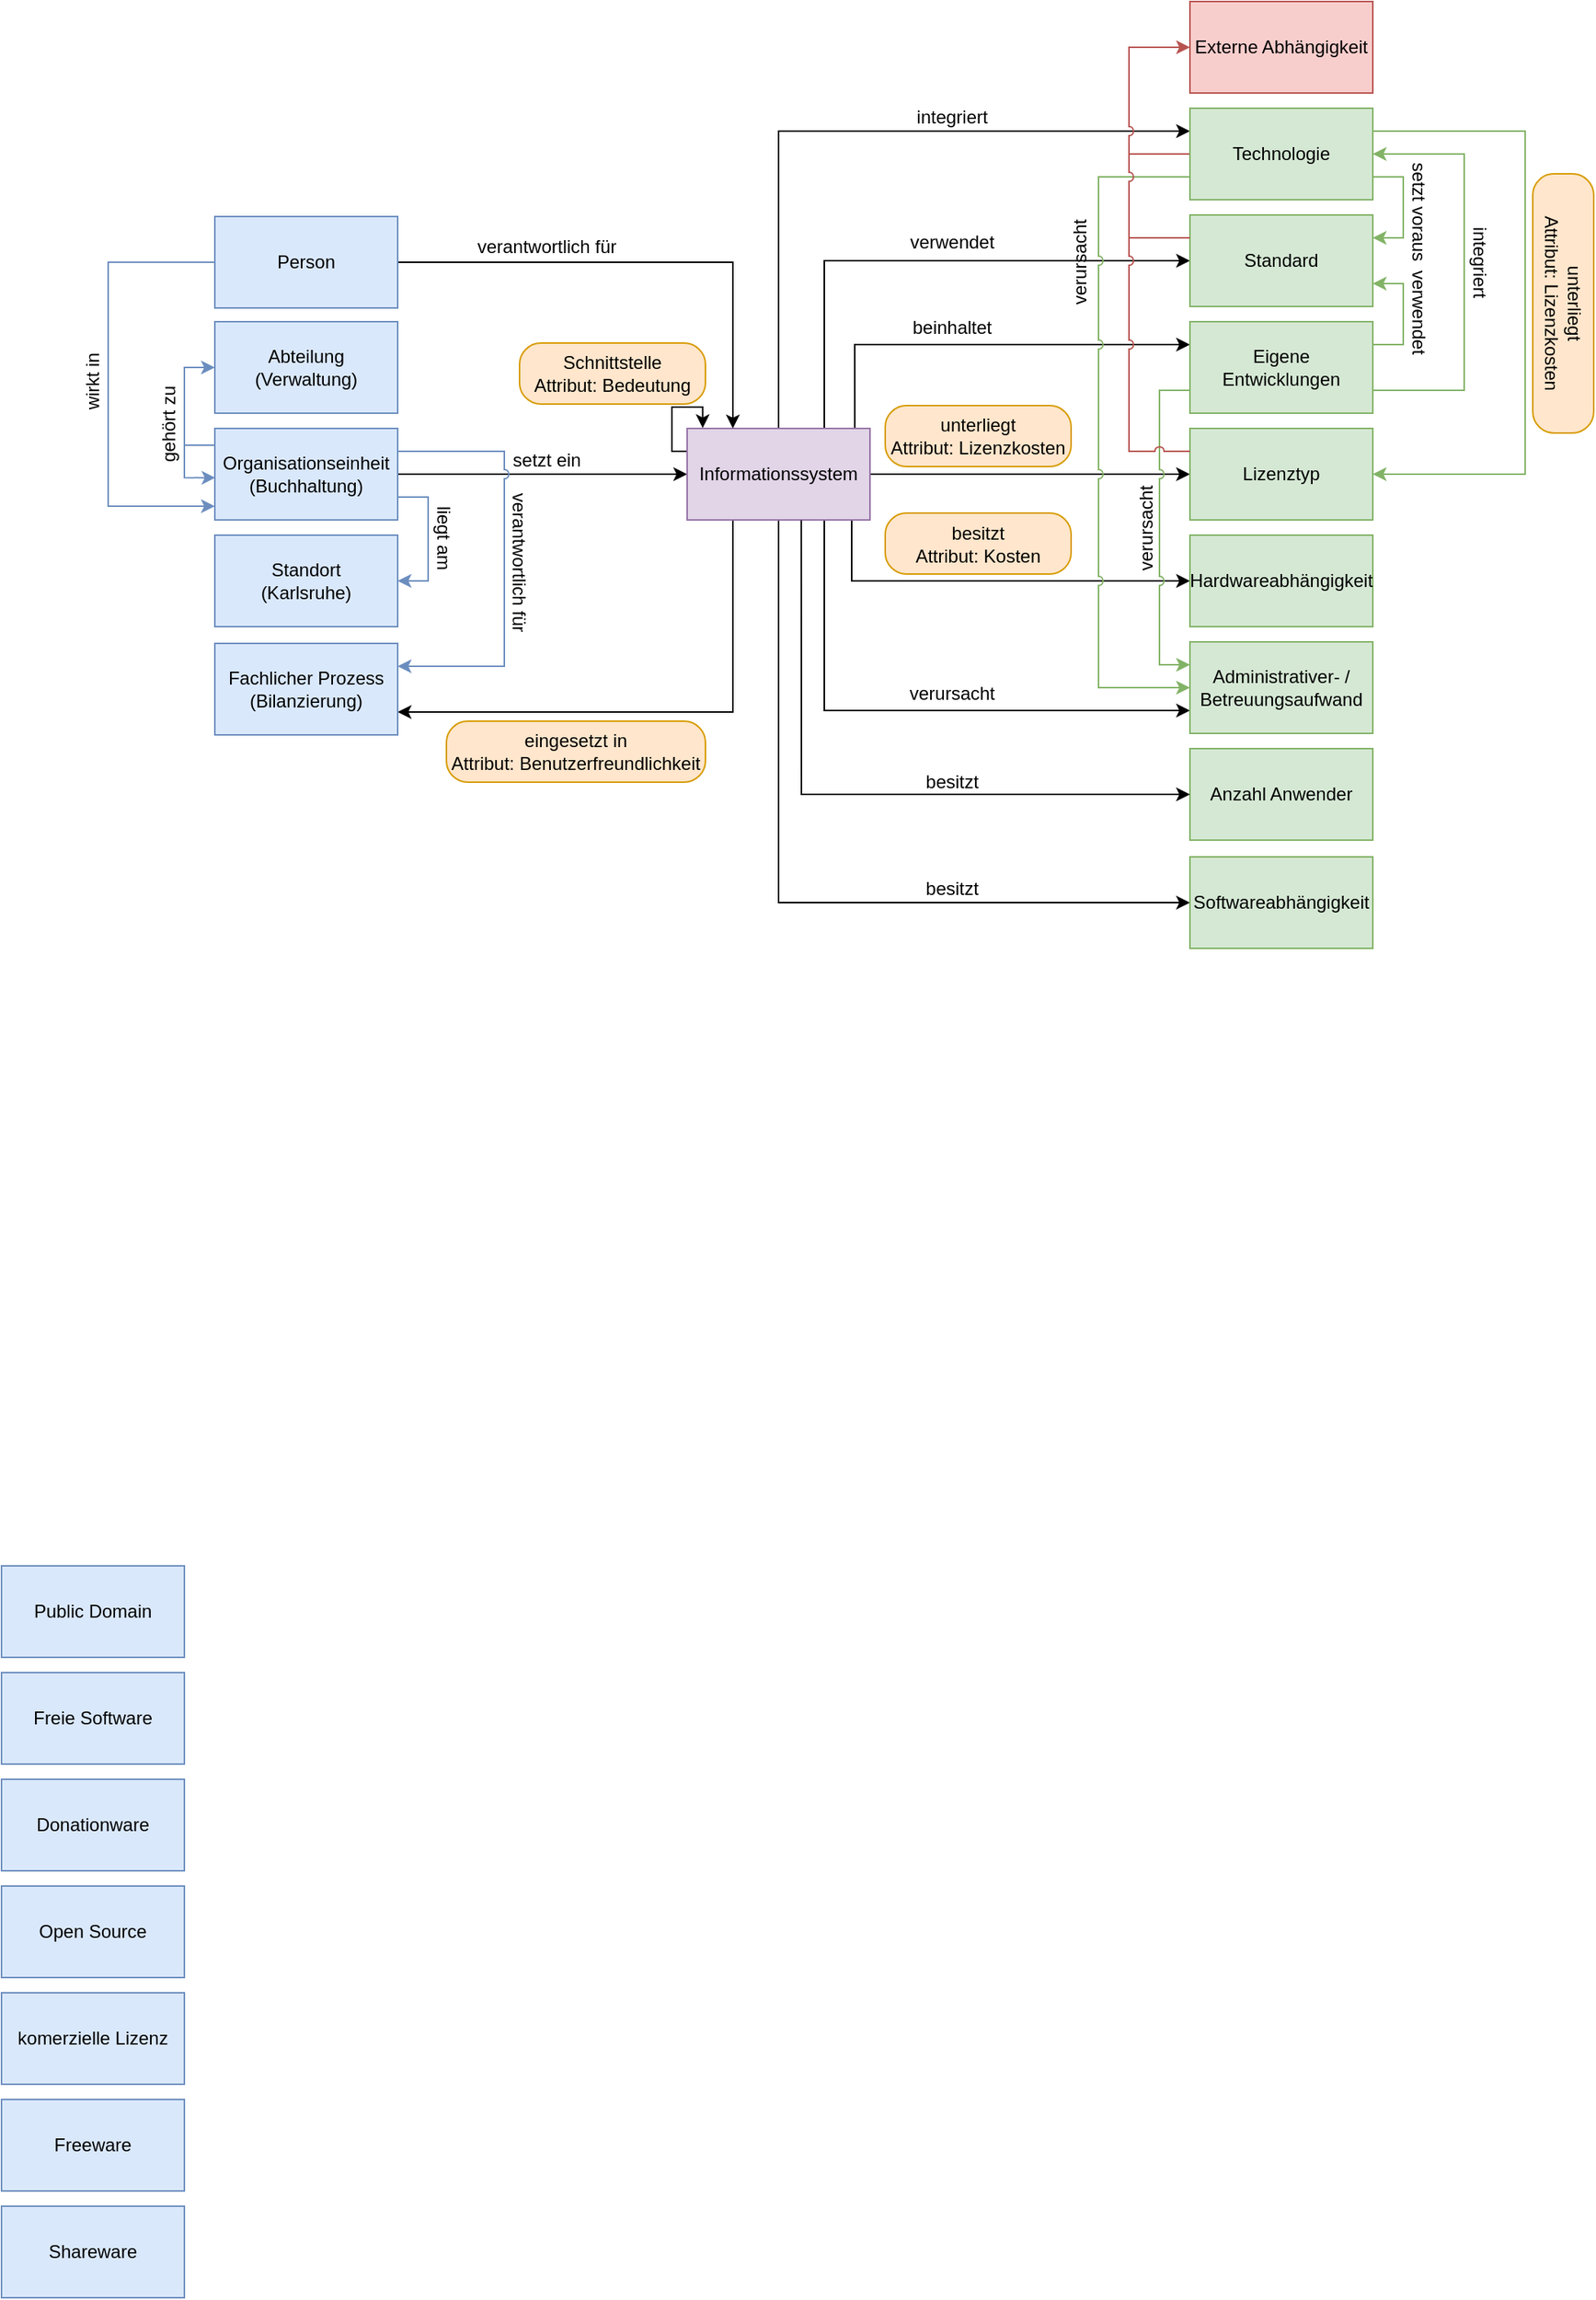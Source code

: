 <mxfile version="12.4.8" type="device"><diagram id="2VckHt-D7Pxr2jqaGgCD" name="Page-1"><mxGraphModel dx="1824" dy="989" grid="1" gridSize="10" guides="1" tooltips="1" connect="1" arrows="1" fold="1" page="1" pageScale="1" pageWidth="1169" pageHeight="827" math="0" shadow="0"><root><mxCell id="0"/><mxCell id="1" parent="0"/><mxCell id="VS2zzbhUhiUQqW6QmdSI-90" style="edgeStyle=orthogonalEdgeStyle;rounded=0;orthogonalLoop=1;jettySize=auto;html=1;exitX=1;exitY=0.5;exitDx=0;exitDy=0;entryX=0;entryY=0.5;entryDx=0;entryDy=0;jumpStyle=none;" edge="1" parent="1" source="VS2zzbhUhiUQqW6QmdSI-29" target="VS2zzbhUhiUQqW6QmdSI-2"><mxGeometry relative="1" as="geometry"/></mxCell><mxCell id="VS2zzbhUhiUQqW6QmdSI-152" value="" style="endArrow=classic;html=1;entryX=0;entryY=0.5;entryDx=0;entryDy=0;rounded=0;edgeStyle=elbowEdgeStyle;" edge="1" parent="1" source="VS2zzbhUhiUQqW6QmdSI-2" target="VS2zzbhUhiUQqW6QmdSI-129"><mxGeometry width="50" height="50" relative="1" as="geometry"><mxPoint x="578" y="454" as="sourcePoint"/><mxPoint x="650" y="470" as="targetPoint"/><Array as="points"><mxPoint x="578" y="470"/><mxPoint x="578" y="470"/><mxPoint x="578" y="480"/></Array></mxGeometry></mxCell><mxCell id="VS2zzbhUhiUQqW6QmdSI-86" style="edgeStyle=orthogonalEdgeStyle;rounded=0;orthogonalLoop=1;jettySize=auto;html=1;exitX=0.25;exitY=1;exitDx=0;exitDy=0;entryX=1;entryY=0.75;entryDx=0;entryDy=0;" edge="1" parent="1" source="VS2zzbhUhiUQqW6QmdSI-2" target="VS2zzbhUhiUQqW6QmdSI-16"><mxGeometry relative="1" as="geometry"/></mxCell><mxCell id="VS2zzbhUhiUQqW6QmdSI-123" style="edgeStyle=orthogonalEdgeStyle;rounded=0;orthogonalLoop=1;jettySize=auto;html=1;exitX=0.75;exitY=1;exitDx=0;exitDy=0;entryX=0;entryY=0.75;entryDx=0;entryDy=0;" edge="1" parent="1" source="VS2zzbhUhiUQqW6QmdSI-2" target="VS2zzbhUhiUQqW6QmdSI-14"><mxGeometry relative="1" as="geometry"/></mxCell><mxCell id="VS2zzbhUhiUQqW6QmdSI-125" style="edgeStyle=orthogonalEdgeStyle;rounded=0;orthogonalLoop=1;jettySize=auto;html=1;exitX=0.5;exitY=0;exitDx=0;exitDy=0;entryX=0;entryY=0.25;entryDx=0;entryDy=0;" edge="1" parent="1" source="VS2zzbhUhiUQqW6QmdSI-2" target="VS2zzbhUhiUQqW6QmdSI-56"><mxGeometry relative="1" as="geometry"/></mxCell><mxCell id="VS2zzbhUhiUQqW6QmdSI-135" style="edgeStyle=orthogonalEdgeStyle;rounded=0;orthogonalLoop=1;jettySize=auto;html=1;exitX=0.5;exitY=1;exitDx=0;exitDy=0;entryX=0;entryY=0.5;entryDx=0;entryDy=0;" edge="1" parent="1" source="VS2zzbhUhiUQqW6QmdSI-2" target="VS2zzbhUhiUQqW6QmdSI-145"><mxGeometry relative="1" as="geometry"><mxPoint x="760" y="680" as="targetPoint"/><Array as="points"><mxPoint x="530" y="705"/></Array></mxGeometry></mxCell><mxCell id="VS2zzbhUhiUQqW6QmdSI-137" style="edgeStyle=orthogonalEdgeStyle;rounded=0;orthogonalLoop=1;jettySize=auto;html=1;exitX=1;exitY=0.5;exitDx=0;exitDy=0;entryX=0;entryY=0.5;entryDx=0;entryDy=0;jumpStyle=none;" edge="1" parent="1" source="VS2zzbhUhiUQqW6QmdSI-2" target="VS2zzbhUhiUQqW6QmdSI-11"><mxGeometry relative="1" as="geometry"/></mxCell><mxCell id="VS2zzbhUhiUQqW6QmdSI-139" style="edgeStyle=orthogonalEdgeStyle;rounded=0;orthogonalLoop=1;jettySize=auto;html=1;exitX=0.917;exitY=0.003;exitDx=0;exitDy=0;entryX=0;entryY=0.25;entryDx=0;entryDy=0;exitPerimeter=0;" edge="1" parent="1" source="VS2zzbhUhiUQqW6QmdSI-2" target="VS2zzbhUhiUQqW6QmdSI-15"><mxGeometry relative="1" as="geometry"/></mxCell><mxCell id="VS2zzbhUhiUQqW6QmdSI-141" style="edgeStyle=orthogonalEdgeStyle;rounded=0;orthogonalLoop=1;jettySize=auto;html=1;exitX=0.75;exitY=0;exitDx=0;exitDy=0;entryX=0;entryY=0.5;entryDx=0;entryDy=0;" edge="1" parent="1" source="VS2zzbhUhiUQqW6QmdSI-2" target="VS2zzbhUhiUQqW6QmdSI-25"><mxGeometry relative="1" as="geometry"/></mxCell><mxCell id="VS2zzbhUhiUQqW6QmdSI-147" style="edgeStyle=orthogonalEdgeStyle;rounded=0;orthogonalLoop=1;jettySize=auto;html=1;exitX=0;exitY=0.25;exitDx=0;exitDy=0;entryX=0.085;entryY=-0.004;entryDx=0;entryDy=0;entryPerimeter=0;" edge="1" parent="1" source="VS2zzbhUhiUQqW6QmdSI-2" target="VS2zzbhUhiUQqW6QmdSI-2"><mxGeometry relative="1" as="geometry"><mxPoint x="480" y="390" as="targetPoint"/><Array as="points"><mxPoint x="460" y="409"/><mxPoint x="460" y="380"/><mxPoint x="480" y="380"/></Array></mxGeometry></mxCell><mxCell id="VS2zzbhUhiUQqW6QmdSI-2" value="Informationssystem" style="rounded=0;whiteSpace=wrap;html=1;fillColor=#e1d5e7;strokeColor=#9673a6;" vertex="1" parent="1"><mxGeometry x="470" y="394" width="120" height="60" as="geometry"/></mxCell><mxCell id="VS2zzbhUhiUQqW6QmdSI-3" value="Freie Software" style="rounded=0;whiteSpace=wrap;html=1;fillColor=#dae8fc;strokeColor=#6c8ebf;" vertex="1" parent="1"><mxGeometry x="20" y="1210" width="120" height="60" as="geometry"/></mxCell><mxCell id="VS2zzbhUhiUQqW6QmdSI-4" value="Open Source" style="rounded=0;whiteSpace=wrap;html=1;fillColor=#dae8fc;strokeColor=#6c8ebf;" vertex="1" parent="1"><mxGeometry x="20" y="1350" width="120" height="60" as="geometry"/></mxCell><mxCell id="VS2zzbhUhiUQqW6QmdSI-5" value="Public Domain" style="rounded=0;whiteSpace=wrap;html=1;fillColor=#dae8fc;strokeColor=#6c8ebf;" vertex="1" parent="1"><mxGeometry x="20" y="1140" width="120" height="60" as="geometry"/></mxCell><mxCell id="VS2zzbhUhiUQqW6QmdSI-6" value="Freeware" style="rounded=0;whiteSpace=wrap;html=1;fillColor=#dae8fc;strokeColor=#6c8ebf;" vertex="1" parent="1"><mxGeometry x="20" y="1490" width="120" height="60" as="geometry"/></mxCell><mxCell id="VS2zzbhUhiUQqW6QmdSI-7" value="Donationware" style="rounded=0;whiteSpace=wrap;html=1;fillColor=#dae8fc;strokeColor=#6c8ebf;" vertex="1" parent="1"><mxGeometry x="20" y="1280" width="120" height="60" as="geometry"/></mxCell><mxCell id="VS2zzbhUhiUQqW6QmdSI-9" value="Shareware" style="rounded=0;whiteSpace=wrap;html=1;fillColor=#dae8fc;strokeColor=#6c8ebf;" vertex="1" parent="1"><mxGeometry x="20" y="1560" width="120" height="60" as="geometry"/></mxCell><mxCell id="VS2zzbhUhiUQqW6QmdSI-10" value="komerzielle Lizenz" style="rounded=0;whiteSpace=wrap;html=1;fillColor=#dae8fc;strokeColor=#6c8ebf;" vertex="1" parent="1"><mxGeometry x="20" y="1420" width="120" height="60" as="geometry"/></mxCell><mxCell id="VS2zzbhUhiUQqW6QmdSI-11" value="Lizenztyp" style="rounded=0;whiteSpace=wrap;html=1;fillColor=#d5e8d4;strokeColor=#82b366;" vertex="1" parent="1"><mxGeometry x="800" y="394" width="120" height="60" as="geometry"/></mxCell><mxCell id="VS2zzbhUhiUQqW6QmdSI-14" value="Administrativer- / Betreuungsaufwand" style="rounded=0;whiteSpace=wrap;html=1;fillColor=#d5e8d4;strokeColor=#82b366;" vertex="1" parent="1"><mxGeometry x="800" y="534" width="120" height="60" as="geometry"/></mxCell><mxCell id="VS2zzbhUhiUQqW6QmdSI-79" style="edgeStyle=orthogonalEdgeStyle;rounded=0;orthogonalLoop=1;jettySize=auto;html=1;exitX=1;exitY=0.25;exitDx=0;exitDy=0;entryX=1;entryY=0.75;entryDx=0;entryDy=0;fillColor=#d5e8d4;strokeColor=#82b366;" edge="1" parent="1" source="VS2zzbhUhiUQqW6QmdSI-15" target="VS2zzbhUhiUQqW6QmdSI-25"><mxGeometry relative="1" as="geometry"><Array as="points"><mxPoint x="940" y="339"/><mxPoint x="940" y="299"/></Array></mxGeometry></mxCell><mxCell id="VS2zzbhUhiUQqW6QmdSI-81" style="edgeStyle=orthogonalEdgeStyle;rounded=0;orthogonalLoop=1;jettySize=auto;html=1;exitX=1;exitY=0.75;exitDx=0;exitDy=0;entryX=1;entryY=0.5;entryDx=0;entryDy=0;fillColor=#d5e8d4;strokeColor=#82b366;" edge="1" parent="1" source="VS2zzbhUhiUQqW6QmdSI-15" target="VS2zzbhUhiUQqW6QmdSI-56"><mxGeometry relative="1" as="geometry"><Array as="points"><mxPoint x="980" y="369"/><mxPoint x="980" y="214"/></Array></mxGeometry></mxCell><mxCell id="VS2zzbhUhiUQqW6QmdSI-83" style="edgeStyle=orthogonalEdgeStyle;rounded=0;orthogonalLoop=1;jettySize=auto;html=1;exitX=0;exitY=0.75;exitDx=0;exitDy=0;entryX=0;entryY=0.25;entryDx=0;entryDy=0;fillColor=#d5e8d4;strokeColor=#82b366;jumpStyle=arc;" edge="1" parent="1" source="VS2zzbhUhiUQqW6QmdSI-15" target="VS2zzbhUhiUQqW6QmdSI-14"><mxGeometry relative="1" as="geometry"/></mxCell><mxCell id="VS2zzbhUhiUQqW6QmdSI-15" value="Eigene Entwicklungen" style="rounded=0;whiteSpace=wrap;html=1;fillColor=#d5e8d4;strokeColor=#82b366;" vertex="1" parent="1"><mxGeometry x="800" y="324" width="120" height="60" as="geometry"/></mxCell><mxCell id="VS2zzbhUhiUQqW6QmdSI-16" value="&lt;div&gt;Fachlicher Prozess &lt;br&gt;&lt;/div&gt;&lt;div&gt;(Bilanzierung)&lt;/div&gt;" style="rounded=0;whiteSpace=wrap;html=1;fillColor=#dae8fc;strokeColor=#6c8ebf;" vertex="1" parent="1"><mxGeometry x="160" y="535" width="120" height="60" as="geometry"/></mxCell><mxCell id="VS2zzbhUhiUQqW6QmdSI-25" value="Standard" style="rounded=0;whiteSpace=wrap;html=1;fillColor=#d5e8d4;strokeColor=#82b366;" vertex="1" parent="1"><mxGeometry x="800" y="254" width="120" height="60" as="geometry"/></mxCell><mxCell id="VS2zzbhUhiUQqW6QmdSI-26" value="&lt;div&gt;Standort &lt;br&gt;&lt;/div&gt;&lt;div&gt;(Karlsruhe)&lt;br&gt;&lt;/div&gt;" style="rounded=0;whiteSpace=wrap;html=1;fillColor=#dae8fc;strokeColor=#6c8ebf;" vertex="1" parent="1"><mxGeometry x="160" y="464" width="120" height="60" as="geometry"/></mxCell><mxCell id="VS2zzbhUhiUQqW6QmdSI-64" style="edgeStyle=orthogonalEdgeStyle;rounded=0;orthogonalLoop=1;jettySize=auto;html=1;exitX=1;exitY=0.75;exitDx=0;exitDy=0;entryX=1;entryY=0.5;entryDx=0;entryDy=0;fillColor=#dae8fc;strokeColor=#6c8ebf;" edge="1" parent="1" source="VS2zzbhUhiUQqW6QmdSI-29" target="VS2zzbhUhiUQqW6QmdSI-26"><mxGeometry relative="1" as="geometry"/></mxCell><mxCell id="VS2zzbhUhiUQqW6QmdSI-87" style="edgeStyle=orthogonalEdgeStyle;rounded=0;orthogonalLoop=1;jettySize=auto;html=1;exitX=1;exitY=0.25;exitDx=0;exitDy=0;entryX=1;entryY=0.25;entryDx=0;entryDy=0;fillColor=#dae8fc;strokeColor=#6c8ebf;jumpStyle=arc;" edge="1" parent="1" source="VS2zzbhUhiUQqW6QmdSI-29" target="VS2zzbhUhiUQqW6QmdSI-16"><mxGeometry relative="1" as="geometry"><Array as="points"><mxPoint x="350" y="409"/><mxPoint x="350" y="550"/></Array></mxGeometry></mxCell><mxCell id="VS2zzbhUhiUQqW6QmdSI-111" style="edgeStyle=orthogonalEdgeStyle;rounded=0;orthogonalLoop=1;jettySize=auto;html=1;exitX=-0.003;exitY=0.183;exitDx=0;exitDy=0;entryX=0;entryY=0.5;entryDx=0;entryDy=0;exitPerimeter=0;fillColor=#dae8fc;strokeColor=#6c8ebf;" edge="1" parent="1" source="VS2zzbhUhiUQqW6QmdSI-29" target="VS2zzbhUhiUQqW6QmdSI-12"><mxGeometry relative="1" as="geometry"/></mxCell><mxCell id="VS2zzbhUhiUQqW6QmdSI-29" value="&lt;div&gt;Organisationseinheit&lt;/div&gt;&lt;div&gt;(Buchhaltung)&lt;/div&gt;" style="rounded=0;whiteSpace=wrap;html=1;fillColor=#dae8fc;strokeColor=#6c8ebf;" vertex="1" parent="1"><mxGeometry x="160" y="394" width="120" height="60" as="geometry"/></mxCell><mxCell id="VS2zzbhUhiUQqW6QmdSI-103" style="edgeStyle=orthogonalEdgeStyle;rounded=0;orthogonalLoop=1;jettySize=auto;html=1;exitX=0;exitY=0.5;exitDx=0;exitDy=0;entryX=0;entryY=0.85;entryDx=0;entryDy=0;entryPerimeter=0;fillColor=#dae8fc;strokeColor=#6c8ebf;" edge="1" parent="1" source="VS2zzbhUhiUQqW6QmdSI-46" target="VS2zzbhUhiUQqW6QmdSI-29"><mxGeometry relative="1" as="geometry"><mxPoint x="100" y="445" as="targetPoint"/><Array as="points"><mxPoint x="90" y="285"/><mxPoint x="90" y="445"/></Array></mxGeometry></mxCell><mxCell id="VS2zzbhUhiUQqW6QmdSI-114" style="edgeStyle=orthogonalEdgeStyle;rounded=0;orthogonalLoop=1;jettySize=auto;html=1;exitX=1;exitY=0.5;exitDx=0;exitDy=0;entryX=0.25;entryY=0;entryDx=0;entryDy=0;" edge="1" parent="1" source="VS2zzbhUhiUQqW6QmdSI-46" target="VS2zzbhUhiUQqW6QmdSI-2"><mxGeometry relative="1" as="geometry"/></mxCell><mxCell id="VS2zzbhUhiUQqW6QmdSI-46" value="Person" style="rounded=0;whiteSpace=wrap;html=1;fillColor=#dae8fc;strokeColor=#6c8ebf;" vertex="1" parent="1"><mxGeometry x="160" y="255" width="120" height="60" as="geometry"/></mxCell><mxCell id="VS2zzbhUhiUQqW6QmdSI-78" style="edgeStyle=orthogonalEdgeStyle;rounded=0;orthogonalLoop=1;jettySize=auto;html=1;exitX=1;exitY=0.75;exitDx=0;exitDy=0;entryX=1;entryY=0.25;entryDx=0;entryDy=0;fillColor=#d5e8d4;strokeColor=#82b366;" edge="1" parent="1" source="VS2zzbhUhiUQqW6QmdSI-56" target="VS2zzbhUhiUQqW6QmdSI-25"><mxGeometry relative="1" as="geometry"><Array as="points"><mxPoint x="940" y="229"/><mxPoint x="940" y="269"/></Array></mxGeometry></mxCell><mxCell id="VS2zzbhUhiUQqW6QmdSI-82" style="edgeStyle=orthogonalEdgeStyle;rounded=0;orthogonalLoop=1;jettySize=auto;html=1;exitX=1;exitY=0.25;exitDx=0;exitDy=0;entryX=1;entryY=0.5;entryDx=0;entryDy=0;fillColor=#d5e8d4;strokeColor=#82b366;" edge="1" parent="1" source="VS2zzbhUhiUQqW6QmdSI-56" target="VS2zzbhUhiUQqW6QmdSI-11"><mxGeometry relative="1" as="geometry"><Array as="points"><mxPoint x="1020" y="199"/><mxPoint x="1020" y="424"/></Array></mxGeometry></mxCell><mxCell id="VS2zzbhUhiUQqW6QmdSI-84" style="edgeStyle=orthogonalEdgeStyle;rounded=0;orthogonalLoop=1;jettySize=auto;html=1;exitX=0;exitY=0.75;exitDx=0;exitDy=0;entryX=0;entryY=0.5;entryDx=0;entryDy=0;fillColor=#d5e8d4;strokeColor=#82b366;jumpStyle=arc;" edge="1" parent="1" source="VS2zzbhUhiUQqW6QmdSI-56" target="VS2zzbhUhiUQqW6QmdSI-14"><mxGeometry relative="1" as="geometry"><Array as="points"><mxPoint x="740" y="229"/><mxPoint x="740" y="564"/></Array></mxGeometry></mxCell><mxCell id="VS2zzbhUhiUQqW6QmdSI-156" style="edgeStyle=elbowEdgeStyle;rounded=0;jumpStyle=arc;orthogonalLoop=1;jettySize=auto;html=1;exitX=0;exitY=0.5;exitDx=0;exitDy=0;entryX=0;entryY=0.5;entryDx=0;entryDy=0;fillColor=#f8cecc;strokeColor=#b85450;" edge="1" parent="1" source="VS2zzbhUhiUQqW6QmdSI-56" target="VS2zzbhUhiUQqW6QmdSI-155"><mxGeometry relative="1" as="geometry"><Array as="points"><mxPoint x="760" y="170"/><mxPoint x="780" y="179"/></Array></mxGeometry></mxCell><mxCell id="VS2zzbhUhiUQqW6QmdSI-56" value="Technologie" style="rounded=0;whiteSpace=wrap;html=1;fillColor=#d5e8d4;strokeColor=#82b366;" vertex="1" parent="1"><mxGeometry x="800" y="184" width="120" height="60" as="geometry"/></mxCell><mxCell id="VS2zzbhUhiUQqW6QmdSI-12" value="&lt;div&gt;Abteilung&lt;/div&gt;&lt;div&gt;(Verwaltung)&lt;/div&gt;" style="rounded=0;whiteSpace=wrap;html=1;fillColor=#dae8fc;strokeColor=#6c8ebf;" vertex="1" parent="1"><mxGeometry x="160" y="324" width="120" height="60" as="geometry"/></mxCell><mxCell id="VS2zzbhUhiUQqW6QmdSI-62" value="Anzahl Anwender" style="rounded=0;whiteSpace=wrap;html=1;fillColor=#d5e8d4;strokeColor=#82b366;" vertex="1" parent="1"><mxGeometry x="800" y="604" width="120" height="60" as="geometry"/></mxCell><mxCell id="VS2zzbhUhiUQqW6QmdSI-95" value="&lt;div&gt;unterliegt&lt;br&gt;&lt;/div&gt;&lt;div&gt;Attribut: Lizenzkosten&lt;br&gt;&lt;/div&gt;" style="rounded=1;whiteSpace=wrap;html=1;arcSize=35;fillColor=#ffe6cc;strokeColor=#d79b00;rotation=90;" vertex="1" parent="1"><mxGeometry x="960" y="292" width="170" height="40" as="geometry"/></mxCell><mxCell id="VS2zzbhUhiUQqW6QmdSI-98" value="&lt;div&gt;wirkt in&lt;/div&gt;" style="text;html=1;strokeColor=none;fillColor=none;align=center;verticalAlign=middle;whiteSpace=wrap;rounded=0;rotation=-90;" vertex="1" parent="1"><mxGeometry x="60" y="353" width="40" height="20" as="geometry"/></mxCell><mxCell id="VS2zzbhUhiUQqW6QmdSI-101" value="&lt;div&gt;liegt am&lt;/div&gt;" style="text;html=1;strokeColor=none;fillColor=none;align=center;verticalAlign=middle;whiteSpace=wrap;rounded=0;rotation=90;" vertex="1" parent="1"><mxGeometry x="285" y="456" width="50" height="20" as="geometry"/></mxCell><mxCell id="VS2zzbhUhiUQqW6QmdSI-102" value="verantwortlich für" style="text;html=1;strokeColor=none;fillColor=none;align=center;verticalAlign=middle;whiteSpace=wrap;rounded=0;rotation=90;" vertex="1" parent="1"><mxGeometry x="312.5" y="471.5" width="95" height="20" as="geometry"/></mxCell><mxCell id="VS2zzbhUhiUQqW6QmdSI-108" value="setzt ein" style="text;html=1;strokeColor=none;fillColor=none;align=center;verticalAlign=middle;whiteSpace=wrap;rounded=0;rotation=0;" vertex="1" parent="1"><mxGeometry x="347.5" y="405" width="60" height="20" as="geometry"/></mxCell><mxCell id="VS2zzbhUhiUQqW6QmdSI-110" style="edgeStyle=orthogonalEdgeStyle;rounded=0;orthogonalLoop=1;jettySize=auto;html=1;entryX=0.003;entryY=0.539;entryDx=0;entryDy=0;entryPerimeter=0;fillColor=#dae8fc;strokeColor=#6c8ebf;" edge="1" parent="1" target="VS2zzbhUhiUQqW6QmdSI-29"><mxGeometry relative="1" as="geometry"><mxPoint x="159" y="405" as="sourcePoint"/><Array as="points"><mxPoint x="140" y="405"/><mxPoint x="140" y="426"/></Array></mxGeometry></mxCell><mxCell id="VS2zzbhUhiUQqW6QmdSI-112" value="gehört zu" style="text;html=1;strokeColor=none;fillColor=none;align=center;verticalAlign=middle;whiteSpace=wrap;rounded=0;rotation=-90;" vertex="1" parent="1"><mxGeometry x="100" y="381" width="60" height="20" as="geometry"/></mxCell><mxCell id="VS2zzbhUhiUQqW6QmdSI-115" value="verursacht" style="text;html=1;strokeColor=none;fillColor=none;align=center;verticalAlign=middle;whiteSpace=wrap;rounded=0;rotation=0;" vertex="1" parent="1"><mxGeometry x="590" y="558" width="107.5" height="20" as="geometry"/></mxCell><mxCell id="VS2zzbhUhiUQqW6QmdSI-119" value="verantwortlich für" style="text;html=1;strokeColor=none;fillColor=none;align=center;verticalAlign=middle;whiteSpace=wrap;rounded=0;rotation=0;" vertex="1" parent="1"><mxGeometry x="323.75" y="265" width="107.5" height="20" as="geometry"/></mxCell><mxCell id="VS2zzbhUhiUQqW6QmdSI-120" value="verursacht" style="text;html=1;strokeColor=none;fillColor=none;align=center;verticalAlign=middle;whiteSpace=wrap;rounded=0;rotation=-90;" vertex="1" parent="1"><mxGeometry x="674" y="275" width="107.5" height="20" as="geometry"/></mxCell><mxCell id="VS2zzbhUhiUQqW6QmdSI-122" value="verursacht" style="text;html=1;strokeColor=none;fillColor=none;align=center;verticalAlign=middle;whiteSpace=wrap;rounded=0;rotation=-90;" vertex="1" parent="1"><mxGeometry x="717.5" y="450" width="107.5" height="20" as="geometry"/></mxCell><mxCell id="VS2zzbhUhiUQqW6QmdSI-124" value="besitzt" style="text;html=1;strokeColor=none;fillColor=none;align=center;verticalAlign=middle;whiteSpace=wrap;rounded=0;rotation=0;" vertex="1" parent="1"><mxGeometry x="590" y="616" width="107.5" height="20" as="geometry"/></mxCell><mxCell id="VS2zzbhUhiUQqW6QmdSI-126" value="integriert" style="text;html=1;strokeColor=none;fillColor=none;align=center;verticalAlign=middle;whiteSpace=wrap;rounded=0;rotation=0;" vertex="1" parent="1"><mxGeometry x="590" y="180" width="107.5" height="20" as="geometry"/></mxCell><mxCell id="VS2zzbhUhiUQqW6QmdSI-127" value="integriert" style="text;html=1;strokeColor=none;fillColor=none;align=center;verticalAlign=middle;whiteSpace=wrap;rounded=0;rotation=90;" vertex="1" parent="1"><mxGeometry x="936" y="275" width="107.5" height="20" as="geometry"/></mxCell><mxCell id="VS2zzbhUhiUQqW6QmdSI-129" value="Hardwareabhängigkeit" style="rounded=0;whiteSpace=wrap;html=1;fillColor=#d5e8d4;strokeColor=#82b366;" vertex="1" parent="1"><mxGeometry x="800" y="464" width="120" height="60" as="geometry"/></mxCell><mxCell id="VS2zzbhUhiUQqW6QmdSI-130" value="&lt;div&gt;setzt voraus&lt;/div&gt;" style="text;html=1;strokeColor=none;fillColor=none;align=center;verticalAlign=middle;whiteSpace=wrap;rounded=0;rotation=90;" vertex="1" parent="1"><mxGeometry x="915" y="242" width="70" height="20" as="geometry"/></mxCell><mxCell id="VS2zzbhUhiUQqW6QmdSI-131" value="verwendet" style="text;html=1;strokeColor=none;fillColor=none;align=center;verticalAlign=middle;whiteSpace=wrap;rounded=0;rotation=90;" vertex="1" parent="1"><mxGeometry x="910" y="308" width="80" height="20" as="geometry"/></mxCell><mxCell id="VS2zzbhUhiUQqW6QmdSI-134" value="&lt;div&gt;eingesetzt in&lt;br&gt;&lt;/div&gt;Attribut: Benutzerfreundlichkeit" style="rounded=1;whiteSpace=wrap;html=1;arcSize=35;fillColor=#ffe6cc;strokeColor=#d79b00;" vertex="1" parent="1"><mxGeometry x="312" y="586" width="170" height="40" as="geometry"/></mxCell><mxCell id="VS2zzbhUhiUQqW6QmdSI-136" value="&lt;div&gt;besitzt&lt;br&gt;&lt;/div&gt;&lt;div&gt;Attribut: Kosten&lt;br&gt;&lt;/div&gt;" style="rounded=1;whiteSpace=wrap;html=1;arcSize=35;fillColor=#ffe6cc;strokeColor=#d79b00;rotation=0;fontStyle=0" vertex="1" parent="1"><mxGeometry x="600" y="449.5" width="122" height="40" as="geometry"/></mxCell><mxCell id="VS2zzbhUhiUQqW6QmdSI-138" value="&lt;div&gt;unterliegt&lt;br&gt;&lt;/div&gt;&lt;div&gt;Attribut: Lizenzkosten&lt;br&gt;&lt;/div&gt;" style="rounded=1;whiteSpace=wrap;html=1;arcSize=35;fillColor=#ffe6cc;strokeColor=#d79b00;rotation=0;" vertex="1" parent="1"><mxGeometry x="600" y="379" width="122" height="40" as="geometry"/></mxCell><mxCell id="VS2zzbhUhiUQqW6QmdSI-140" value="beinhaltet" style="text;html=1;strokeColor=none;fillColor=none;align=center;verticalAlign=middle;whiteSpace=wrap;rounded=0;rotation=0;" vertex="1" parent="1"><mxGeometry x="590" y="318" width="107.5" height="20" as="geometry"/></mxCell><mxCell id="VS2zzbhUhiUQqW6QmdSI-142" value="verwendet" style="text;html=1;strokeColor=none;fillColor=none;align=center;verticalAlign=middle;whiteSpace=wrap;rounded=0;rotation=0;" vertex="1" parent="1"><mxGeometry x="590" y="262" width="107.5" height="20" as="geometry"/></mxCell><mxCell id="VS2zzbhUhiUQqW6QmdSI-145" value="Softwareabhängigkeit" style="rounded=0;whiteSpace=wrap;html=1;fillColor=#d5e8d4;strokeColor=#82b366;" vertex="1" parent="1"><mxGeometry x="800" y="675" width="120" height="60" as="geometry"/></mxCell><mxCell id="VS2zzbhUhiUQqW6QmdSI-149" value="&lt;div&gt;Schnittstelle&lt;br&gt;&lt;/div&gt;&lt;div&gt;Attribut: Bedeutung&lt;br&gt;&lt;/div&gt;" style="rounded=1;whiteSpace=wrap;html=1;arcSize=35;fillColor=#ffe6cc;strokeColor=#d79b00;rotation=0;fontStyle=0" vertex="1" parent="1"><mxGeometry x="360" y="338" width="122" height="40" as="geometry"/></mxCell><mxCell id="VS2zzbhUhiUQqW6QmdSI-151" value="" style="endArrow=classic;html=1;exitX=0.624;exitY=1.004;exitDx=0;exitDy=0;exitPerimeter=0;entryX=0;entryY=0.5;entryDx=0;entryDy=0;edgeStyle=elbowEdgeStyle;rounded=0;" edge="1" parent="1" source="VS2zzbhUhiUQqW6QmdSI-2" target="VS2zzbhUhiUQqW6QmdSI-62"><mxGeometry width="50" height="50" relative="1" as="geometry"><mxPoint x="580" y="510" as="sourcePoint"/><mxPoint x="545" y="510" as="targetPoint"/><Array as="points"><mxPoint x="545" y="590"/></Array></mxGeometry></mxCell><mxCell id="VS2zzbhUhiUQqW6QmdSI-154" value="besitzt" style="text;html=1;strokeColor=none;fillColor=none;align=center;verticalAlign=middle;whiteSpace=wrap;rounded=0;rotation=0;" vertex="1" parent="1"><mxGeometry x="590" y="686" width="107.5" height="20" as="geometry"/></mxCell><mxCell id="VS2zzbhUhiUQqW6QmdSI-155" value="Externe Abhängigkeit" style="rounded=0;whiteSpace=wrap;html=1;fillColor=#f8cecc;strokeColor=#b85450;" vertex="1" parent="1"><mxGeometry x="800" y="114" width="120" height="60" as="geometry"/></mxCell><mxCell id="VS2zzbhUhiUQqW6QmdSI-159" value="" style="endArrow=none;html=1;exitX=0;exitY=0.25;exitDx=0;exitDy=0;rounded=0;jumpStyle=arc;fillColor=#f8cecc;strokeColor=#b85450;" edge="1" parent="1" source="VS2zzbhUhiUQqW6QmdSI-25"><mxGeometry width="50" height="50" relative="1" as="geometry"><mxPoint x="970" y="140" as="sourcePoint"/><mxPoint x="760" y="210" as="targetPoint"/><Array as="points"><mxPoint x="760" y="269"/></Array></mxGeometry></mxCell><mxCell id="VS2zzbhUhiUQqW6QmdSI-160" value="" style="endArrow=none;html=1;exitX=0;exitY=0.25;exitDx=0;exitDy=0;rounded=0;jumpStyle=arc;fillColor=#f8cecc;strokeColor=#b85450;" edge="1" parent="1" source="VS2zzbhUhiUQqW6QmdSI-11"><mxGeometry width="50" height="50" relative="1" as="geometry"><mxPoint x="760" y="360" as="sourcePoint"/><mxPoint x="760" y="260" as="targetPoint"/><Array as="points"><mxPoint x="760" y="409"/></Array></mxGeometry></mxCell></root></mxGraphModel></diagram></mxfile>